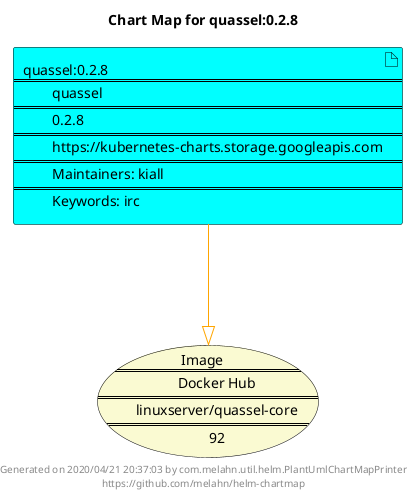 @startuml
skinparam linetype ortho
skinparam backgroundColor white
skinparam usecaseBorderColor black
skinparam usecaseArrowColor LightSlateGray
skinparam artifactBorderColor black
skinparam artifactArrowColor LightSlateGray

title Chart Map for quassel:0.2.8

'There is one referenced Helm Chart
artifact "quassel:0.2.8\n====\n\tquassel\n====\n\t0.2.8\n====\n\thttps://kubernetes-charts.storage.googleapis.com\n====\n\tMaintainers: kiall\n====\n\tKeywords: irc" as quassel_0_2_8 #Cyan

'There is one referenced Docker Image
usecase "Image\n====\n\tDocker Hub\n====\n\tlinuxserver/quassel-core\n====\n\t92" as linuxserver_quassel_core_92 #LightGoldenRodYellow

'Chart Dependencies
quassel_0_2_8--[#orange]-|>linuxserver_quassel_core_92

center footer Generated on 2020/04/21 20:37:03 by com.melahn.util.helm.PlantUmlChartMapPrinter\nhttps://github.com/melahn/helm-chartmap
@enduml
